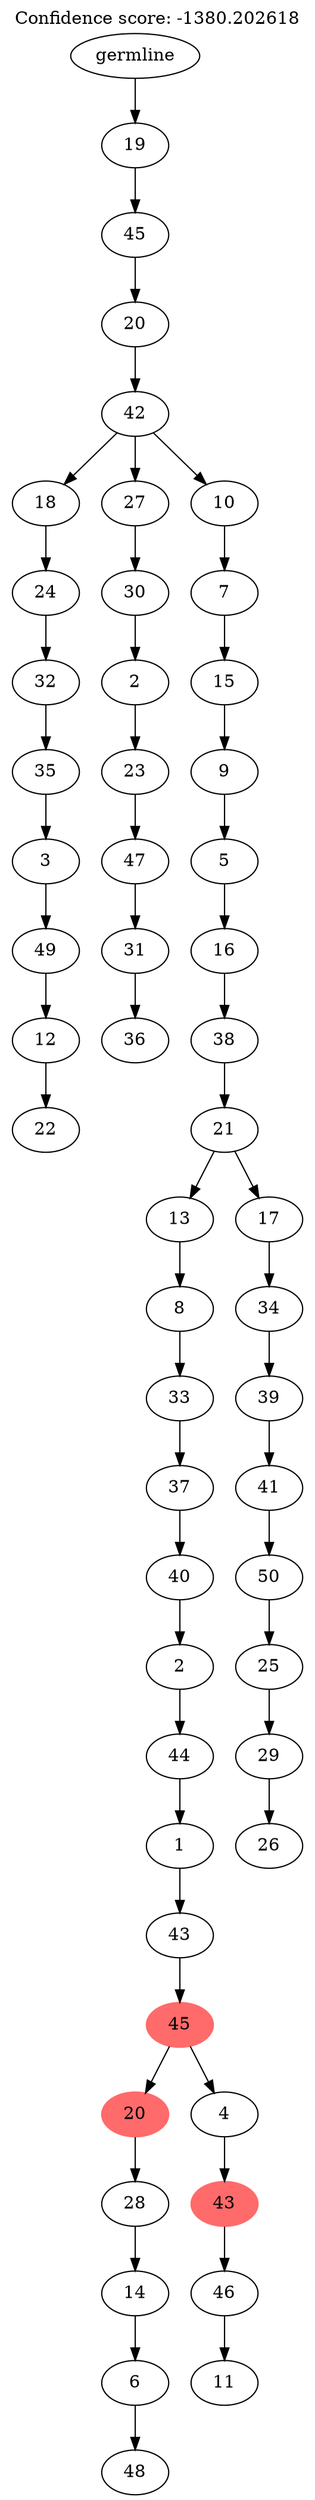 digraph g {
	"53" -> "54";
	"54" [label="22"];
	"52" -> "53";
	"53" [label="12"];
	"51" -> "52";
	"52" [label="49"];
	"50" -> "51";
	"51" [label="3"];
	"49" -> "50";
	"50" [label="35"];
	"48" -> "49";
	"49" [label="32"];
	"47" -> "48";
	"48" [label="24"];
	"45" -> "46";
	"46" [label="36"];
	"44" -> "45";
	"45" [label="31"];
	"43" -> "44";
	"44" [label="47"];
	"42" -> "43";
	"43" [label="23"];
	"41" -> "42";
	"42" [label="2"];
	"40" -> "41";
	"41" [label="30"];
	"38" -> "39";
	"39" [label="48"];
	"37" -> "38";
	"38" [label="6"];
	"36" -> "37";
	"37" [label="14"];
	"35" -> "36";
	"36" [label="28"];
	"33" -> "34";
	"34" [label="11"];
	"32" -> "33";
	"33" [label="46"];
	"31" -> "32";
	"32" [color=indianred1, style=filled, label="43"];
	"30" -> "31";
	"31" [label="4"];
	"30" -> "35";
	"35" [color=indianred1, style=filled, label="20"];
	"29" -> "30";
	"30" [color=indianred1, style=filled, label="45"];
	"28" -> "29";
	"29" [label="43"];
	"27" -> "28";
	"28" [label="1"];
	"26" -> "27";
	"27" [label="44"];
	"25" -> "26";
	"26" [label="2"];
	"24" -> "25";
	"25" [label="40"];
	"23" -> "24";
	"24" [label="37"];
	"22" -> "23";
	"23" [label="33"];
	"21" -> "22";
	"22" [label="8"];
	"19" -> "20";
	"20" [label="26"];
	"18" -> "19";
	"19" [label="29"];
	"17" -> "18";
	"18" [label="25"];
	"16" -> "17";
	"17" [label="50"];
	"15" -> "16";
	"16" [label="41"];
	"14" -> "15";
	"15" [label="39"];
	"13" -> "14";
	"14" [label="34"];
	"12" -> "13";
	"13" [label="17"];
	"12" -> "21";
	"21" [label="13"];
	"11" -> "12";
	"12" [label="21"];
	"10" -> "11";
	"11" [label="38"];
	"9" -> "10";
	"10" [label="16"];
	"8" -> "9";
	"9" [label="5"];
	"7" -> "8";
	"8" [label="9"];
	"6" -> "7";
	"7" [label="15"];
	"5" -> "6";
	"6" [label="7"];
	"4" -> "5";
	"5" [label="10"];
	"4" -> "40";
	"40" [label="27"];
	"4" -> "47";
	"47" [label="18"];
	"3" -> "4";
	"4" [label="42"];
	"2" -> "3";
	"3" [label="20"];
	"1" -> "2";
	"2" [label="45"];
	"0" -> "1";
	"1" [label="19"];
	"0" [label="germline"];
	labelloc="t";
	label="Confidence score: -1380.202618";
}
